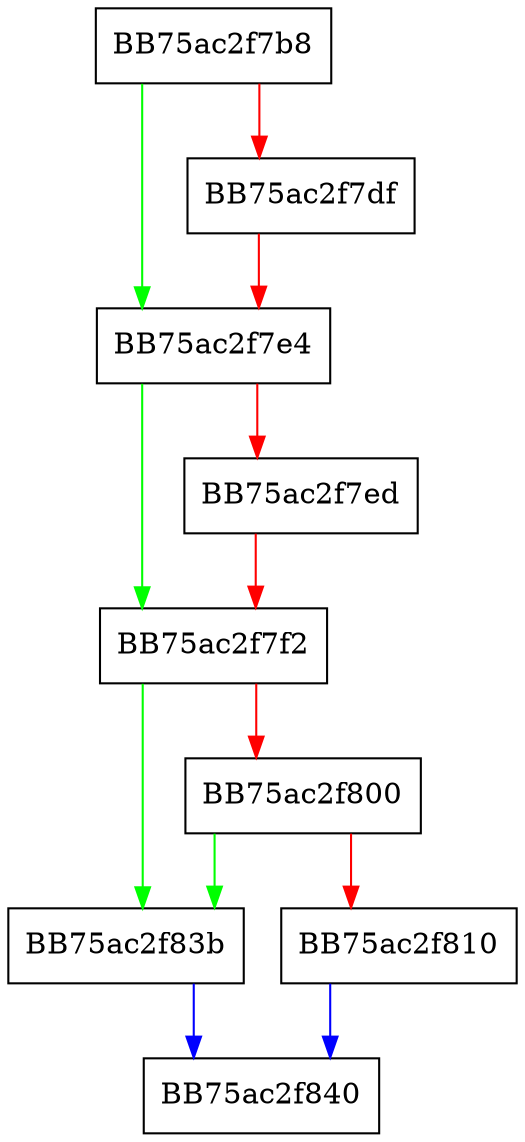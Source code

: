 digraph WriteRelativeSector {
  node [shape="box"];
  graph [splines=ortho];
  BB75ac2f7b8 -> BB75ac2f7e4 [color="green"];
  BB75ac2f7b8 -> BB75ac2f7df [color="red"];
  BB75ac2f7df -> BB75ac2f7e4 [color="red"];
  BB75ac2f7e4 -> BB75ac2f7f2 [color="green"];
  BB75ac2f7e4 -> BB75ac2f7ed [color="red"];
  BB75ac2f7ed -> BB75ac2f7f2 [color="red"];
  BB75ac2f7f2 -> BB75ac2f83b [color="green"];
  BB75ac2f7f2 -> BB75ac2f800 [color="red"];
  BB75ac2f800 -> BB75ac2f83b [color="green"];
  BB75ac2f800 -> BB75ac2f810 [color="red"];
  BB75ac2f810 -> BB75ac2f840 [color="blue"];
  BB75ac2f83b -> BB75ac2f840 [color="blue"];
}